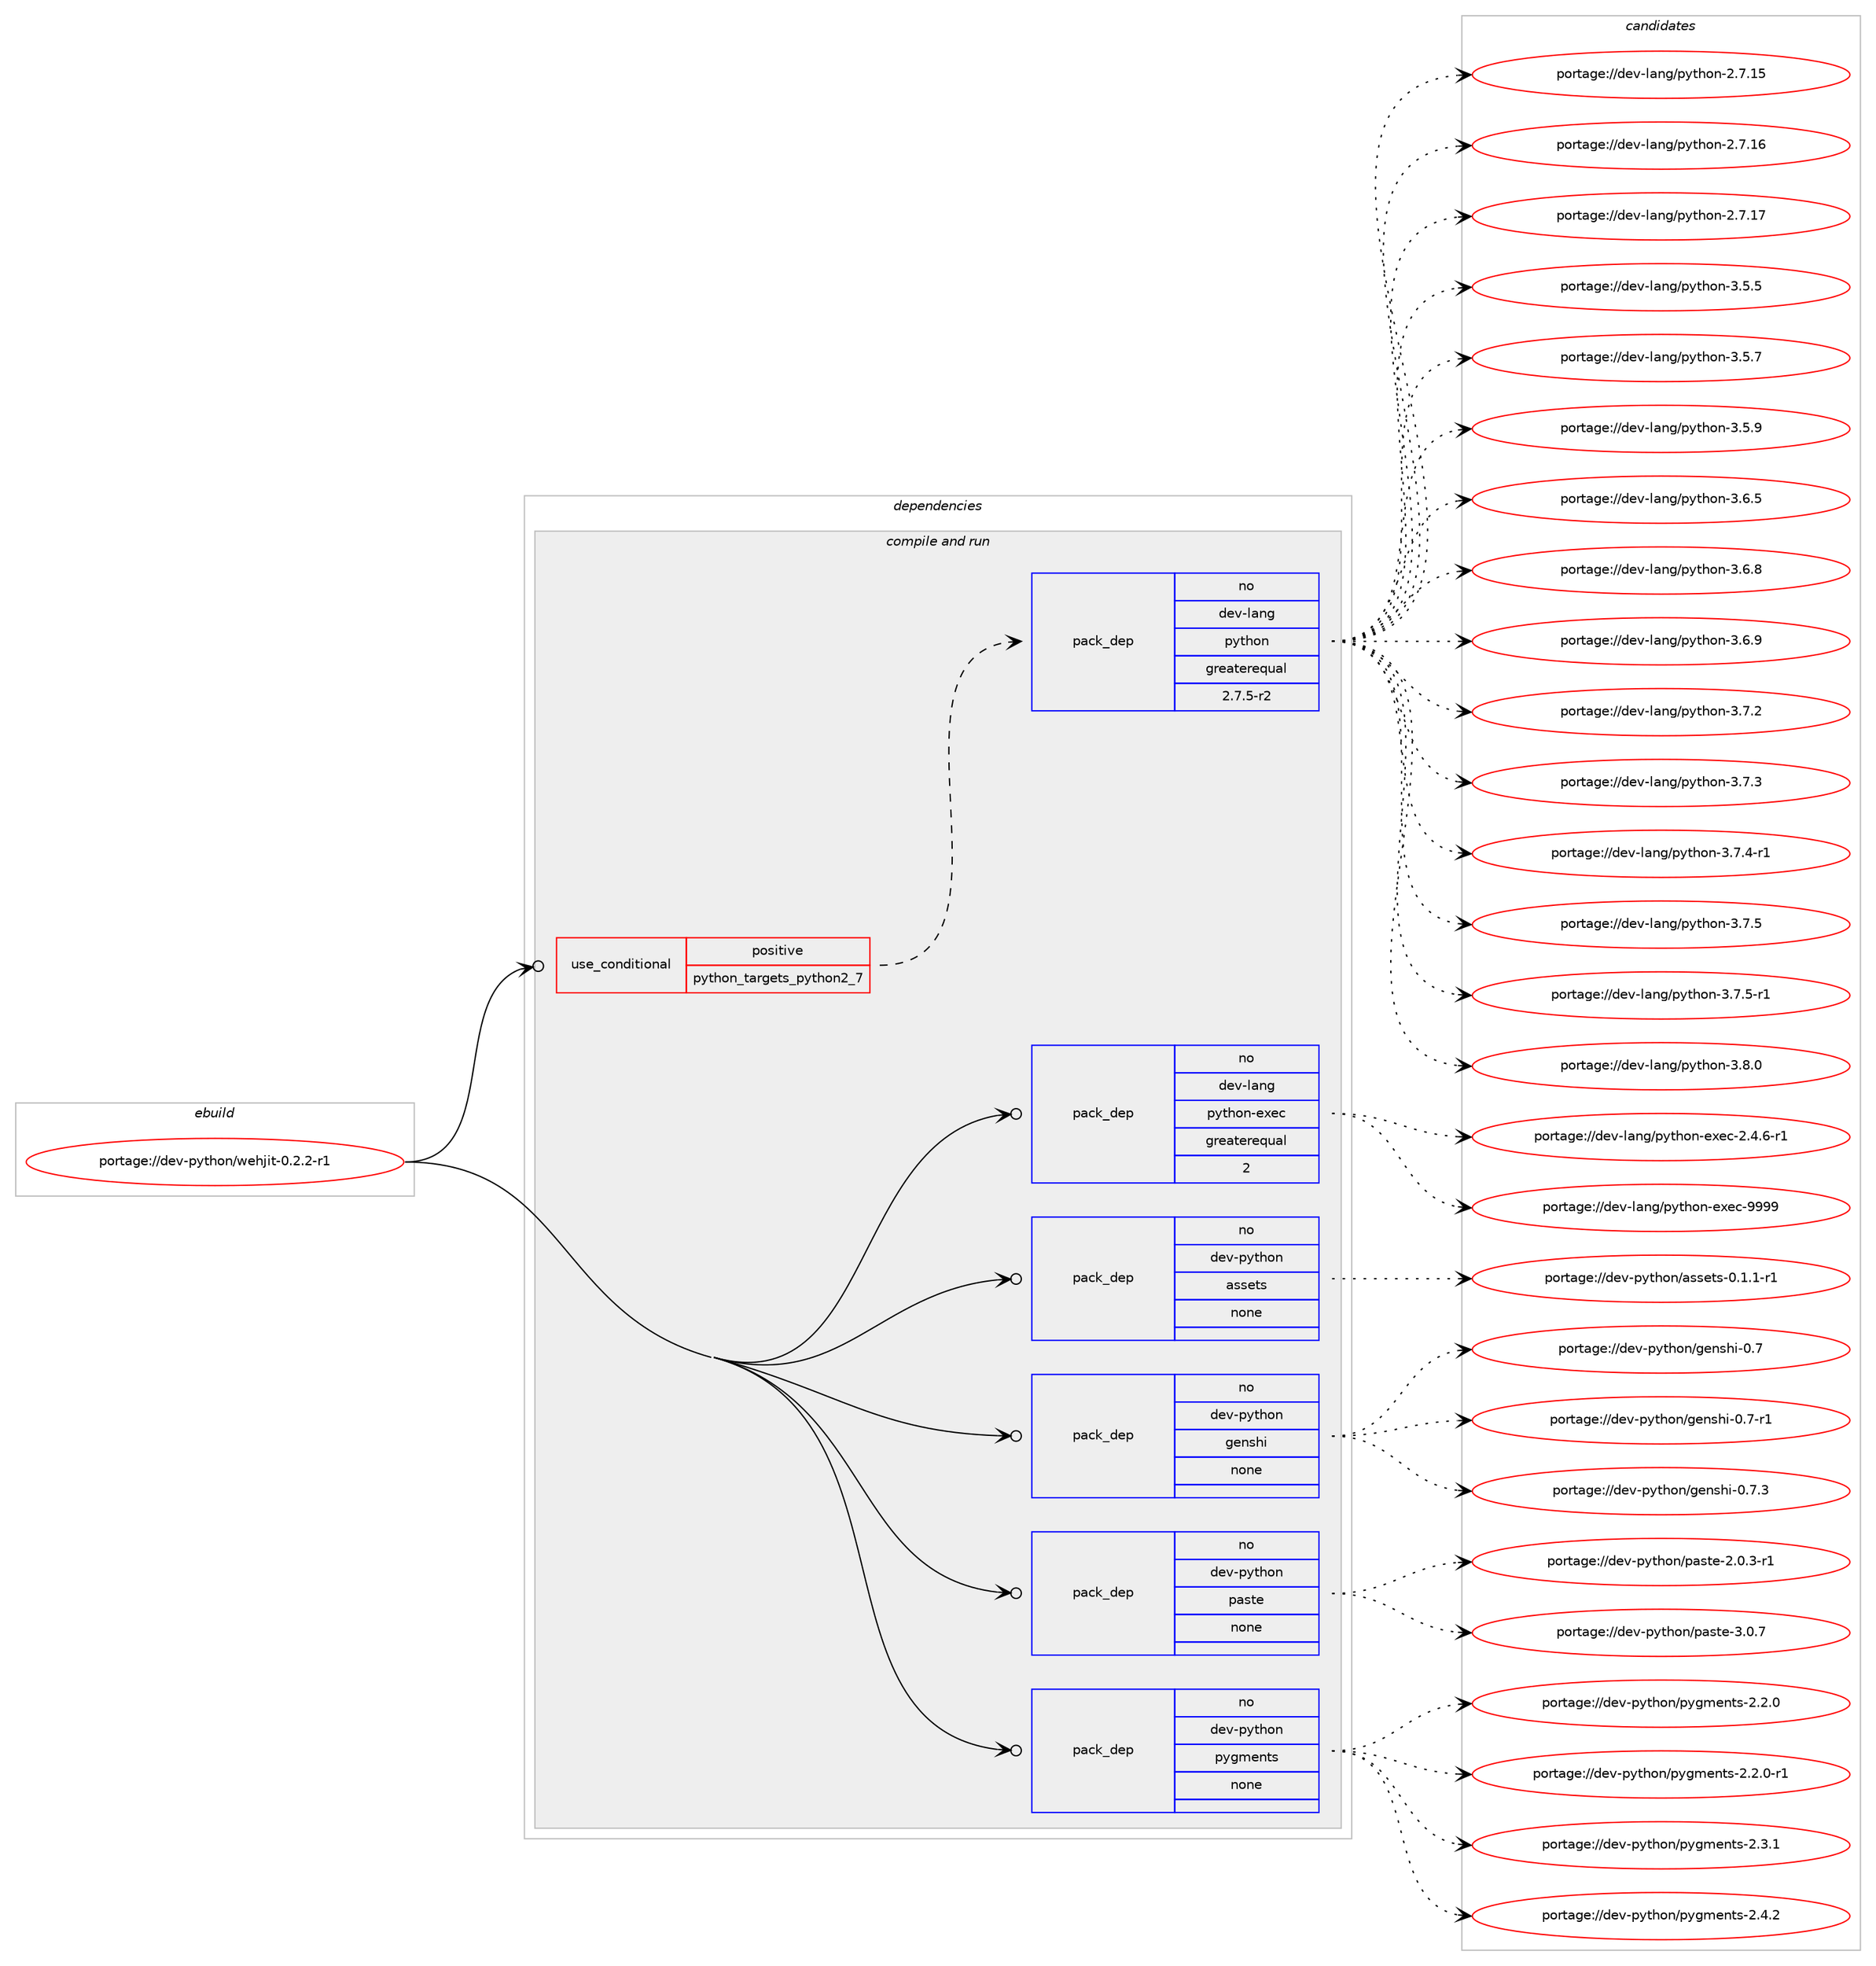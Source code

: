 digraph prolog {

# *************
# Graph options
# *************

newrank=true;
concentrate=true;
compound=true;
graph [rankdir=LR,fontname=Helvetica,fontsize=10,ranksep=1.5];#, ranksep=2.5, nodesep=0.2];
edge  [arrowhead=vee];
node  [fontname=Helvetica,fontsize=10];

# **********
# The ebuild
# **********

subgraph cluster_leftcol {
color=gray;
rank=same;
label=<<i>ebuild</i>>;
id [label="portage://dev-python/wehjit-0.2.2-r1", color=red, width=4, href="../dev-python/wehjit-0.2.2-r1.svg"];
}

# ****************
# The dependencies
# ****************

subgraph cluster_midcol {
color=gray;
label=<<i>dependencies</i>>;
subgraph cluster_compile {
fillcolor="#eeeeee";
style=filled;
label=<<i>compile</i>>;
}
subgraph cluster_compileandrun {
fillcolor="#eeeeee";
style=filled;
label=<<i>compile and run</i>>;
subgraph cond40708 {
dependency178822 [label=<<TABLE BORDER="0" CELLBORDER="1" CELLSPACING="0" CELLPADDING="4"><TR><TD ROWSPAN="3" CELLPADDING="10">use_conditional</TD></TR><TR><TD>positive</TD></TR><TR><TD>python_targets_python2_7</TD></TR></TABLE>>, shape=none, color=red];
subgraph pack134703 {
dependency178823 [label=<<TABLE BORDER="0" CELLBORDER="1" CELLSPACING="0" CELLPADDING="4" WIDTH="220"><TR><TD ROWSPAN="6" CELLPADDING="30">pack_dep</TD></TR><TR><TD WIDTH="110">no</TD></TR><TR><TD>dev-lang</TD></TR><TR><TD>python</TD></TR><TR><TD>greaterequal</TD></TR><TR><TD>2.7.5-r2</TD></TR></TABLE>>, shape=none, color=blue];
}
dependency178822:e -> dependency178823:w [weight=20,style="dashed",arrowhead="vee"];
}
id:e -> dependency178822:w [weight=20,style="solid",arrowhead="odotvee"];
subgraph pack134704 {
dependency178824 [label=<<TABLE BORDER="0" CELLBORDER="1" CELLSPACING="0" CELLPADDING="4" WIDTH="220"><TR><TD ROWSPAN="6" CELLPADDING="30">pack_dep</TD></TR><TR><TD WIDTH="110">no</TD></TR><TR><TD>dev-lang</TD></TR><TR><TD>python-exec</TD></TR><TR><TD>greaterequal</TD></TR><TR><TD>2</TD></TR></TABLE>>, shape=none, color=blue];
}
id:e -> dependency178824:w [weight=20,style="solid",arrowhead="odotvee"];
subgraph pack134705 {
dependency178825 [label=<<TABLE BORDER="0" CELLBORDER="1" CELLSPACING="0" CELLPADDING="4" WIDTH="220"><TR><TD ROWSPAN="6" CELLPADDING="30">pack_dep</TD></TR><TR><TD WIDTH="110">no</TD></TR><TR><TD>dev-python</TD></TR><TR><TD>assets</TD></TR><TR><TD>none</TD></TR><TR><TD></TD></TR></TABLE>>, shape=none, color=blue];
}
id:e -> dependency178825:w [weight=20,style="solid",arrowhead="odotvee"];
subgraph pack134706 {
dependency178826 [label=<<TABLE BORDER="0" CELLBORDER="1" CELLSPACING="0" CELLPADDING="4" WIDTH="220"><TR><TD ROWSPAN="6" CELLPADDING="30">pack_dep</TD></TR><TR><TD WIDTH="110">no</TD></TR><TR><TD>dev-python</TD></TR><TR><TD>genshi</TD></TR><TR><TD>none</TD></TR><TR><TD></TD></TR></TABLE>>, shape=none, color=blue];
}
id:e -> dependency178826:w [weight=20,style="solid",arrowhead="odotvee"];
subgraph pack134707 {
dependency178827 [label=<<TABLE BORDER="0" CELLBORDER="1" CELLSPACING="0" CELLPADDING="4" WIDTH="220"><TR><TD ROWSPAN="6" CELLPADDING="30">pack_dep</TD></TR><TR><TD WIDTH="110">no</TD></TR><TR><TD>dev-python</TD></TR><TR><TD>paste</TD></TR><TR><TD>none</TD></TR><TR><TD></TD></TR></TABLE>>, shape=none, color=blue];
}
id:e -> dependency178827:w [weight=20,style="solid",arrowhead="odotvee"];
subgraph pack134708 {
dependency178828 [label=<<TABLE BORDER="0" CELLBORDER="1" CELLSPACING="0" CELLPADDING="4" WIDTH="220"><TR><TD ROWSPAN="6" CELLPADDING="30">pack_dep</TD></TR><TR><TD WIDTH="110">no</TD></TR><TR><TD>dev-python</TD></TR><TR><TD>pygments</TD></TR><TR><TD>none</TD></TR><TR><TD></TD></TR></TABLE>>, shape=none, color=blue];
}
id:e -> dependency178828:w [weight=20,style="solid",arrowhead="odotvee"];
}
subgraph cluster_run {
fillcolor="#eeeeee";
style=filled;
label=<<i>run</i>>;
}
}

# **************
# The candidates
# **************

subgraph cluster_choices {
rank=same;
color=gray;
label=<<i>candidates</i>>;

subgraph choice134703 {
color=black;
nodesep=1;
choiceportage10010111845108971101034711212111610411111045504655464953 [label="portage://dev-lang/python-2.7.15", color=red, width=4,href="../dev-lang/python-2.7.15.svg"];
choiceportage10010111845108971101034711212111610411111045504655464954 [label="portage://dev-lang/python-2.7.16", color=red, width=4,href="../dev-lang/python-2.7.16.svg"];
choiceportage10010111845108971101034711212111610411111045504655464955 [label="portage://dev-lang/python-2.7.17", color=red, width=4,href="../dev-lang/python-2.7.17.svg"];
choiceportage100101118451089711010347112121116104111110455146534653 [label="portage://dev-lang/python-3.5.5", color=red, width=4,href="../dev-lang/python-3.5.5.svg"];
choiceportage100101118451089711010347112121116104111110455146534655 [label="portage://dev-lang/python-3.5.7", color=red, width=4,href="../dev-lang/python-3.5.7.svg"];
choiceportage100101118451089711010347112121116104111110455146534657 [label="portage://dev-lang/python-3.5.9", color=red, width=4,href="../dev-lang/python-3.5.9.svg"];
choiceportage100101118451089711010347112121116104111110455146544653 [label="portage://dev-lang/python-3.6.5", color=red, width=4,href="../dev-lang/python-3.6.5.svg"];
choiceportage100101118451089711010347112121116104111110455146544656 [label="portage://dev-lang/python-3.6.8", color=red, width=4,href="../dev-lang/python-3.6.8.svg"];
choiceportage100101118451089711010347112121116104111110455146544657 [label="portage://dev-lang/python-3.6.9", color=red, width=4,href="../dev-lang/python-3.6.9.svg"];
choiceportage100101118451089711010347112121116104111110455146554650 [label="portage://dev-lang/python-3.7.2", color=red, width=4,href="../dev-lang/python-3.7.2.svg"];
choiceportage100101118451089711010347112121116104111110455146554651 [label="portage://dev-lang/python-3.7.3", color=red, width=4,href="../dev-lang/python-3.7.3.svg"];
choiceportage1001011184510897110103471121211161041111104551465546524511449 [label="portage://dev-lang/python-3.7.4-r1", color=red, width=4,href="../dev-lang/python-3.7.4-r1.svg"];
choiceportage100101118451089711010347112121116104111110455146554653 [label="portage://dev-lang/python-3.7.5", color=red, width=4,href="../dev-lang/python-3.7.5.svg"];
choiceportage1001011184510897110103471121211161041111104551465546534511449 [label="portage://dev-lang/python-3.7.5-r1", color=red, width=4,href="../dev-lang/python-3.7.5-r1.svg"];
choiceportage100101118451089711010347112121116104111110455146564648 [label="portage://dev-lang/python-3.8.0", color=red, width=4,href="../dev-lang/python-3.8.0.svg"];
dependency178823:e -> choiceportage10010111845108971101034711212111610411111045504655464953:w [style=dotted,weight="100"];
dependency178823:e -> choiceportage10010111845108971101034711212111610411111045504655464954:w [style=dotted,weight="100"];
dependency178823:e -> choiceportage10010111845108971101034711212111610411111045504655464955:w [style=dotted,weight="100"];
dependency178823:e -> choiceportage100101118451089711010347112121116104111110455146534653:w [style=dotted,weight="100"];
dependency178823:e -> choiceportage100101118451089711010347112121116104111110455146534655:w [style=dotted,weight="100"];
dependency178823:e -> choiceportage100101118451089711010347112121116104111110455146534657:w [style=dotted,weight="100"];
dependency178823:e -> choiceportage100101118451089711010347112121116104111110455146544653:w [style=dotted,weight="100"];
dependency178823:e -> choiceportage100101118451089711010347112121116104111110455146544656:w [style=dotted,weight="100"];
dependency178823:e -> choiceportage100101118451089711010347112121116104111110455146544657:w [style=dotted,weight="100"];
dependency178823:e -> choiceportage100101118451089711010347112121116104111110455146554650:w [style=dotted,weight="100"];
dependency178823:e -> choiceportage100101118451089711010347112121116104111110455146554651:w [style=dotted,weight="100"];
dependency178823:e -> choiceportage1001011184510897110103471121211161041111104551465546524511449:w [style=dotted,weight="100"];
dependency178823:e -> choiceportage100101118451089711010347112121116104111110455146554653:w [style=dotted,weight="100"];
dependency178823:e -> choiceportage1001011184510897110103471121211161041111104551465546534511449:w [style=dotted,weight="100"];
dependency178823:e -> choiceportage100101118451089711010347112121116104111110455146564648:w [style=dotted,weight="100"];
}
subgraph choice134704 {
color=black;
nodesep=1;
choiceportage10010111845108971101034711212111610411111045101120101994550465246544511449 [label="portage://dev-lang/python-exec-2.4.6-r1", color=red, width=4,href="../dev-lang/python-exec-2.4.6-r1.svg"];
choiceportage10010111845108971101034711212111610411111045101120101994557575757 [label="portage://dev-lang/python-exec-9999", color=red, width=4,href="../dev-lang/python-exec-9999.svg"];
dependency178824:e -> choiceportage10010111845108971101034711212111610411111045101120101994550465246544511449:w [style=dotted,weight="100"];
dependency178824:e -> choiceportage10010111845108971101034711212111610411111045101120101994557575757:w [style=dotted,weight="100"];
}
subgraph choice134705 {
color=black;
nodesep=1;
choiceportage1001011184511212111610411111047971151151011161154548464946494511449 [label="portage://dev-python/assets-0.1.1-r1", color=red, width=4,href="../dev-python/assets-0.1.1-r1.svg"];
dependency178825:e -> choiceportage1001011184511212111610411111047971151151011161154548464946494511449:w [style=dotted,weight="100"];
}
subgraph choice134706 {
color=black;
nodesep=1;
choiceportage100101118451121211161041111104710310111011510410545484655 [label="portage://dev-python/genshi-0.7", color=red, width=4,href="../dev-python/genshi-0.7.svg"];
choiceportage1001011184511212111610411111047103101110115104105454846554511449 [label="portage://dev-python/genshi-0.7-r1", color=red, width=4,href="../dev-python/genshi-0.7-r1.svg"];
choiceportage1001011184511212111610411111047103101110115104105454846554651 [label="portage://dev-python/genshi-0.7.3", color=red, width=4,href="../dev-python/genshi-0.7.3.svg"];
dependency178826:e -> choiceportage100101118451121211161041111104710310111011510410545484655:w [style=dotted,weight="100"];
dependency178826:e -> choiceportage1001011184511212111610411111047103101110115104105454846554511449:w [style=dotted,weight="100"];
dependency178826:e -> choiceportage1001011184511212111610411111047103101110115104105454846554651:w [style=dotted,weight="100"];
}
subgraph choice134707 {
color=black;
nodesep=1;
choiceportage1001011184511212111610411111047112971151161014550464846514511449 [label="portage://dev-python/paste-2.0.3-r1", color=red, width=4,href="../dev-python/paste-2.0.3-r1.svg"];
choiceportage100101118451121211161041111104711297115116101455146484655 [label="portage://dev-python/paste-3.0.7", color=red, width=4,href="../dev-python/paste-3.0.7.svg"];
dependency178827:e -> choiceportage1001011184511212111610411111047112971151161014550464846514511449:w [style=dotted,weight="100"];
dependency178827:e -> choiceportage100101118451121211161041111104711297115116101455146484655:w [style=dotted,weight="100"];
}
subgraph choice134708 {
color=black;
nodesep=1;
choiceportage1001011184511212111610411111047112121103109101110116115455046504648 [label="portage://dev-python/pygments-2.2.0", color=red, width=4,href="../dev-python/pygments-2.2.0.svg"];
choiceportage10010111845112121116104111110471121211031091011101161154550465046484511449 [label="portage://dev-python/pygments-2.2.0-r1", color=red, width=4,href="../dev-python/pygments-2.2.0-r1.svg"];
choiceportage1001011184511212111610411111047112121103109101110116115455046514649 [label="portage://dev-python/pygments-2.3.1", color=red, width=4,href="../dev-python/pygments-2.3.1.svg"];
choiceportage1001011184511212111610411111047112121103109101110116115455046524650 [label="portage://dev-python/pygments-2.4.2", color=red, width=4,href="../dev-python/pygments-2.4.2.svg"];
dependency178828:e -> choiceportage1001011184511212111610411111047112121103109101110116115455046504648:w [style=dotted,weight="100"];
dependency178828:e -> choiceportage10010111845112121116104111110471121211031091011101161154550465046484511449:w [style=dotted,weight="100"];
dependency178828:e -> choiceportage1001011184511212111610411111047112121103109101110116115455046514649:w [style=dotted,weight="100"];
dependency178828:e -> choiceportage1001011184511212111610411111047112121103109101110116115455046524650:w [style=dotted,weight="100"];
}
}

}
